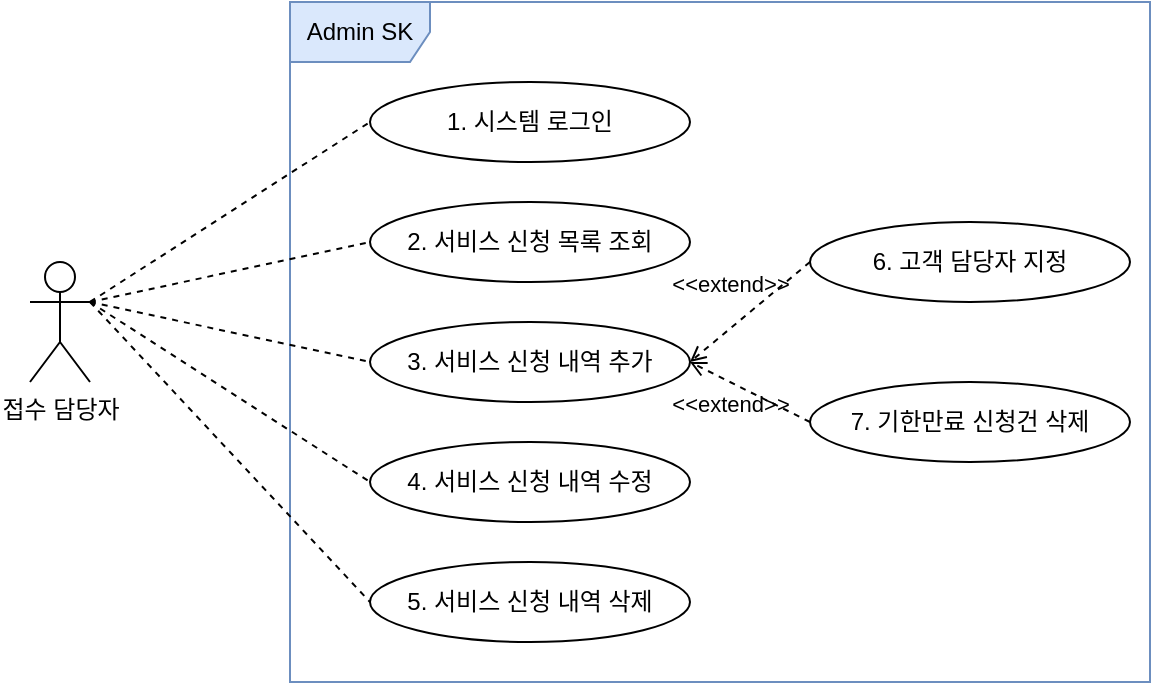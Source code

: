 <mxfile version="26.0.6" pages="5">
  <diagram name="Usecase View" id="MFeMuujkZlr-UnoAfD4O">
    <mxGraphModel dx="1434" dy="780" grid="1" gridSize="10" guides="1" tooltips="1" connect="1" arrows="1" fold="1" page="1" pageScale="1" pageWidth="827" pageHeight="1169" math="0" shadow="0">
      <root>
        <mxCell id="0" />
        <mxCell id="1" parent="0" />
        <mxCell id="Z395FtZohOBfS0z1VXdY-1" value="접수 담당자" style="shape=umlActor;verticalLabelPosition=bottom;verticalAlign=top;html=1;" vertex="1" parent="1">
          <mxGeometry x="230" y="390" width="30" height="60" as="geometry" />
        </mxCell>
        <mxCell id="Z395FtZohOBfS0z1VXdY-5" value="Admin SK" style="shape=umlFrame;whiteSpace=wrap;html=1;pointerEvents=0;width=70;height=30;fillColor=#dae8fc;strokeColor=#6c8ebf;" vertex="1" parent="1">
          <mxGeometry x="360" y="260" width="430" height="340" as="geometry" />
        </mxCell>
        <mxCell id="Z395FtZohOBfS0z1VXdY-6" value="1. 시스템 로그인" style="ellipse;whiteSpace=wrap;html=1;" vertex="1" parent="1">
          <mxGeometry x="400" y="300" width="160" height="40" as="geometry" />
        </mxCell>
        <mxCell id="Z395FtZohOBfS0z1VXdY-7" value="2. 서비스 신청 목록 조회" style="ellipse;whiteSpace=wrap;html=1;" vertex="1" parent="1">
          <mxGeometry x="400" y="360" width="160" height="40" as="geometry" />
        </mxCell>
        <mxCell id="Z395FtZohOBfS0z1VXdY-8" value="3. 서비스 신청 내역 추가" style="ellipse;whiteSpace=wrap;html=1;" vertex="1" parent="1">
          <mxGeometry x="400" y="420" width="160" height="40" as="geometry" />
        </mxCell>
        <mxCell id="Z395FtZohOBfS0z1VXdY-9" value="4. 서비스 신청 내역 수정" style="ellipse;whiteSpace=wrap;html=1;" vertex="1" parent="1">
          <mxGeometry x="400" y="480" width="160" height="40" as="geometry" />
        </mxCell>
        <mxCell id="Z395FtZohOBfS0z1VXdY-10" value="5. 서비스 신청 내역 삭제" style="ellipse;whiteSpace=wrap;html=1;" vertex="1" parent="1">
          <mxGeometry x="400" y="540" width="160" height="40" as="geometry" />
        </mxCell>
        <mxCell id="Z395FtZohOBfS0z1VXdY-13" value="" style="endArrow=none;endFill=0;endSize=12;html=1;rounded=0;exitX=1;exitY=0.333;exitDx=0;exitDy=0;exitPerimeter=0;entryX=0;entryY=0.5;entryDx=0;entryDy=0;dashed=1;" edge="1" parent="1" source="Z395FtZohOBfS0z1VXdY-1" target="Z395FtZohOBfS0z1VXdY-6">
          <mxGeometry width="160" relative="1" as="geometry">
            <mxPoint x="330" y="400" as="sourcePoint" />
            <mxPoint x="490" y="400" as="targetPoint" />
          </mxGeometry>
        </mxCell>
        <mxCell id="Z395FtZohOBfS0z1VXdY-14" value="" style="endArrow=none;endFill=0;endSize=12;html=1;rounded=0;entryX=0;entryY=0.5;entryDx=0;entryDy=0;dashed=1;" edge="1" parent="1" target="Z395FtZohOBfS0z1VXdY-7">
          <mxGeometry width="160" relative="1" as="geometry">
            <mxPoint x="260" y="410" as="sourcePoint" />
            <mxPoint x="410" y="330" as="targetPoint" />
          </mxGeometry>
        </mxCell>
        <mxCell id="Z395FtZohOBfS0z1VXdY-15" value="" style="endArrow=none;endFill=0;endSize=12;html=1;rounded=0;entryX=0;entryY=0.5;entryDx=0;entryDy=0;dashed=1;" edge="1" parent="1" target="Z395FtZohOBfS0z1VXdY-8">
          <mxGeometry width="160" relative="1" as="geometry">
            <mxPoint x="260" y="410" as="sourcePoint" />
            <mxPoint x="410" y="390" as="targetPoint" />
          </mxGeometry>
        </mxCell>
        <mxCell id="Z395FtZohOBfS0z1VXdY-16" value="" style="endArrow=none;endFill=0;endSize=12;html=1;rounded=0;entryX=0;entryY=0.5;entryDx=0;entryDy=0;dashed=1;" edge="1" parent="1" target="Z395FtZohOBfS0z1VXdY-9">
          <mxGeometry width="160" relative="1" as="geometry">
            <mxPoint x="260" y="410" as="sourcePoint" />
            <mxPoint x="410" y="450" as="targetPoint" />
          </mxGeometry>
        </mxCell>
        <mxCell id="Z395FtZohOBfS0z1VXdY-17" value="" style="endArrow=none;endFill=0;endSize=12;html=1;rounded=0;entryX=0;entryY=0.5;entryDx=0;entryDy=0;exitX=1;exitY=0.333;exitDx=0;exitDy=0;exitPerimeter=0;dashed=1;" edge="1" parent="1" source="Z395FtZohOBfS0z1VXdY-1" target="Z395FtZohOBfS0z1VXdY-10">
          <mxGeometry width="160" relative="1" as="geometry">
            <mxPoint x="270" y="420" as="sourcePoint" />
            <mxPoint x="410" y="510" as="targetPoint" />
          </mxGeometry>
        </mxCell>
        <mxCell id="Z395FtZohOBfS0z1VXdY-18" value="6. 고객 담당자 지정" style="ellipse;whiteSpace=wrap;html=1;" vertex="1" parent="1">
          <mxGeometry x="620" y="370" width="160" height="40" as="geometry" />
        </mxCell>
        <mxCell id="Z395FtZohOBfS0z1VXdY-19" value="&amp;lt;&amp;lt;extend&amp;gt;&amp;gt;" style="html=1;verticalAlign=bottom;labelBackgroundColor=none;endArrow=open;endFill=0;dashed=1;rounded=0;entryX=1;entryY=0.5;entryDx=0;entryDy=0;exitX=0;exitY=0.5;exitDx=0;exitDy=0;" edge="1" parent="1" source="Z395FtZohOBfS0z1VXdY-18" target="Z395FtZohOBfS0z1VXdY-8">
          <mxGeometry x="0.115" y="-10" width="160" relative="1" as="geometry">
            <mxPoint x="330" y="400" as="sourcePoint" />
            <mxPoint x="490" y="400" as="targetPoint" />
            <mxPoint as="offset" />
          </mxGeometry>
        </mxCell>
        <mxCell id="Z395FtZohOBfS0z1VXdY-20" value="7. 기한만료 신청건 삭제" style="ellipse;whiteSpace=wrap;html=1;" vertex="1" parent="1">
          <mxGeometry x="620" y="450" width="160" height="40" as="geometry" />
        </mxCell>
        <mxCell id="Z395FtZohOBfS0z1VXdY-21" value="&amp;lt;&amp;lt;extend&amp;gt;&amp;gt;" style="html=1;verticalAlign=bottom;labelBackgroundColor=none;endArrow=open;endFill=0;dashed=1;rounded=0;exitX=0;exitY=0.5;exitDx=0;exitDy=0;" edge="1" parent="1" source="Z395FtZohOBfS0z1VXdY-20">
          <mxGeometry x="0.067" y="18" width="160" relative="1" as="geometry">
            <mxPoint x="630" y="400" as="sourcePoint" />
            <mxPoint x="560" y="440" as="targetPoint" />
            <mxPoint as="offset" />
          </mxGeometry>
        </mxCell>
      </root>
    </mxGraphModel>
  </diagram>
  <diagram id="q29E-9dJnUKXqh3bT5YC" name="Logical View">
    <mxGraphModel dx="1434" dy="780" grid="1" gridSize="10" guides="1" tooltips="1" connect="1" arrows="1" fold="1" page="1" pageScale="1" pageWidth="827" pageHeight="1169" math="0" shadow="0">
      <root>
        <mxCell id="0" />
        <mxCell id="1" parent="0" />
        <mxCell id="4In0f-Ce5J0_8N-XtgqQ-1" value="Login" style="shape=table;startSize=30;container=1;collapsible=1;childLayout=tableLayout;fixedRows=1;rowLines=0;fontStyle=1;align=center;resizeLast=1;html=1;" parent="1" vertex="1">
          <mxGeometry x="80" y="380" width="180" height="120" as="geometry" />
        </mxCell>
        <mxCell id="4In0f-Ce5J0_8N-XtgqQ-2" value="" style="shape=tableRow;horizontal=0;startSize=0;swimlaneHead=0;swimlaneBody=0;fillColor=none;collapsible=0;dropTarget=0;points=[[0,0.5],[1,0.5]];portConstraint=eastwest;top=0;left=0;right=0;bottom=1;" parent="4In0f-Ce5J0_8N-XtgqQ-1" vertex="1">
          <mxGeometry y="30" width="180" height="30" as="geometry" />
        </mxCell>
        <mxCell id="4In0f-Ce5J0_8N-XtgqQ-3" value="PK" style="shape=partialRectangle;connectable=0;fillColor=none;top=0;left=0;bottom=0;right=0;fontStyle=1;overflow=hidden;whiteSpace=wrap;html=1;" parent="4In0f-Ce5J0_8N-XtgqQ-2" vertex="1">
          <mxGeometry width="30" height="30" as="geometry">
            <mxRectangle width="30" height="30" as="alternateBounds" />
          </mxGeometry>
        </mxCell>
        <mxCell id="4In0f-Ce5J0_8N-XtgqQ-4" value="LoginID" style="shape=partialRectangle;connectable=0;fillColor=none;top=0;left=0;bottom=0;right=0;align=left;spacingLeft=6;fontStyle=5;overflow=hidden;whiteSpace=wrap;html=1;" parent="4In0f-Ce5J0_8N-XtgqQ-2" vertex="1">
          <mxGeometry x="30" width="150" height="30" as="geometry">
            <mxRectangle width="150" height="30" as="alternateBounds" />
          </mxGeometry>
        </mxCell>
        <mxCell id="4In0f-Ce5J0_8N-XtgqQ-5" value="" style="shape=tableRow;horizontal=0;startSize=0;swimlaneHead=0;swimlaneBody=0;fillColor=none;collapsible=0;dropTarget=0;points=[[0,0.5],[1,0.5]];portConstraint=eastwest;top=0;left=0;right=0;bottom=0;" parent="4In0f-Ce5J0_8N-XtgqQ-1" vertex="1">
          <mxGeometry y="60" width="180" height="30" as="geometry" />
        </mxCell>
        <mxCell id="4In0f-Ce5J0_8N-XtgqQ-6" value="" style="shape=partialRectangle;connectable=0;fillColor=none;top=0;left=0;bottom=0;right=0;editable=1;overflow=hidden;whiteSpace=wrap;html=1;" parent="4In0f-Ce5J0_8N-XtgqQ-5" vertex="1">
          <mxGeometry width="30" height="30" as="geometry">
            <mxRectangle width="30" height="30" as="alternateBounds" />
          </mxGeometry>
        </mxCell>
        <mxCell id="4In0f-Ce5J0_8N-XtgqQ-7" value="Password" style="shape=partialRectangle;connectable=0;fillColor=none;top=0;left=0;bottom=0;right=0;align=left;spacingLeft=6;overflow=hidden;whiteSpace=wrap;html=1;" parent="4In0f-Ce5J0_8N-XtgqQ-5" vertex="1">
          <mxGeometry x="30" width="150" height="30" as="geometry">
            <mxRectangle width="150" height="30" as="alternateBounds" />
          </mxGeometry>
        </mxCell>
        <mxCell id="4In0f-Ce5J0_8N-XtgqQ-8" value="" style="shape=tableRow;horizontal=0;startSize=0;swimlaneHead=0;swimlaneBody=0;fillColor=none;collapsible=0;dropTarget=0;points=[[0,0.5],[1,0.5]];portConstraint=eastwest;top=0;left=0;right=0;bottom=0;" parent="4In0f-Ce5J0_8N-XtgqQ-1" vertex="1">
          <mxGeometry y="90" width="180" height="30" as="geometry" />
        </mxCell>
        <mxCell id="4In0f-Ce5J0_8N-XtgqQ-9" value="" style="shape=partialRectangle;connectable=0;fillColor=none;top=0;left=0;bottom=0;right=0;editable=1;overflow=hidden;whiteSpace=wrap;html=1;" parent="4In0f-Ce5J0_8N-XtgqQ-8" vertex="1">
          <mxGeometry width="30" height="30" as="geometry">
            <mxRectangle width="30" height="30" as="alternateBounds" />
          </mxGeometry>
        </mxCell>
        <mxCell id="4In0f-Ce5J0_8N-XtgqQ-10" value="UserName" style="shape=partialRectangle;connectable=0;fillColor=none;top=0;left=0;bottom=0;right=0;align=left;spacingLeft=6;overflow=hidden;whiteSpace=wrap;html=1;" parent="4In0f-Ce5J0_8N-XtgqQ-8" vertex="1">
          <mxGeometry x="30" width="150" height="30" as="geometry">
            <mxRectangle width="150" height="30" as="alternateBounds" />
          </mxGeometry>
        </mxCell>
        <mxCell id="Jsr1yU0PXRroM8CECPKd-1" value="CodeMaster" style="shape=table;startSize=30;container=1;collapsible=1;childLayout=tableLayout;fixedRows=1;rowLines=0;fontStyle=1;align=center;resizeLast=1;html=1;" vertex="1" parent="1">
          <mxGeometry x="340" y="380" width="180" height="90" as="geometry" />
        </mxCell>
        <mxCell id="Jsr1yU0PXRroM8CECPKd-2" value="" style="shape=tableRow;horizontal=0;startSize=0;swimlaneHead=0;swimlaneBody=0;fillColor=none;collapsible=0;dropTarget=0;points=[[0,0.5],[1,0.5]];portConstraint=eastwest;top=0;left=0;right=0;bottom=1;" vertex="1" parent="Jsr1yU0PXRroM8CECPKd-1">
          <mxGeometry y="30" width="180" height="30" as="geometry" />
        </mxCell>
        <mxCell id="Jsr1yU0PXRroM8CECPKd-3" value="PK" style="shape=partialRectangle;connectable=0;fillColor=none;top=0;left=0;bottom=0;right=0;fontStyle=1;overflow=hidden;whiteSpace=wrap;html=1;" vertex="1" parent="Jsr1yU0PXRroM8CECPKd-2">
          <mxGeometry width="30" height="30" as="geometry">
            <mxRectangle width="30" height="30" as="alternateBounds" />
          </mxGeometry>
        </mxCell>
        <mxCell id="Jsr1yU0PXRroM8CECPKd-4" value="CodeCategory" style="shape=partialRectangle;connectable=0;fillColor=none;top=0;left=0;bottom=0;right=0;align=left;spacingLeft=6;fontStyle=5;overflow=hidden;whiteSpace=wrap;html=1;" vertex="1" parent="Jsr1yU0PXRroM8CECPKd-2">
          <mxGeometry x="30" width="150" height="30" as="geometry">
            <mxRectangle width="150" height="30" as="alternateBounds" />
          </mxGeometry>
        </mxCell>
        <mxCell id="Jsr1yU0PXRroM8CECPKd-5" value="" style="shape=tableRow;horizontal=0;startSize=0;swimlaneHead=0;swimlaneBody=0;fillColor=none;collapsible=0;dropTarget=0;points=[[0,0.5],[1,0.5]];portConstraint=eastwest;top=0;left=0;right=0;bottom=0;" vertex="1" parent="Jsr1yU0PXRroM8CECPKd-1">
          <mxGeometry y="60" width="180" height="30" as="geometry" />
        </mxCell>
        <mxCell id="Jsr1yU0PXRroM8CECPKd-6" value="" style="shape=partialRectangle;connectable=0;fillColor=none;top=0;left=0;bottom=0;right=0;editable=1;overflow=hidden;whiteSpace=wrap;html=1;" vertex="1" parent="Jsr1yU0PXRroM8CECPKd-5">
          <mxGeometry width="30" height="30" as="geometry">
            <mxRectangle width="30" height="30" as="alternateBounds" />
          </mxGeometry>
        </mxCell>
        <mxCell id="Jsr1yU0PXRroM8CECPKd-7" value="CategoryName" style="shape=partialRectangle;connectable=0;fillColor=none;top=0;left=0;bottom=0;right=0;align=left;spacingLeft=6;overflow=hidden;whiteSpace=wrap;html=1;" vertex="1" parent="Jsr1yU0PXRroM8CECPKd-5">
          <mxGeometry x="30" width="150" height="30" as="geometry">
            <mxRectangle width="150" height="30" as="alternateBounds" />
          </mxGeometry>
        </mxCell>
        <mxCell id="Jsr1yU0PXRroM8CECPKd-18" value="CodeDetail" style="shape=table;startSize=30;container=1;collapsible=1;childLayout=tableLayout;fixedRows=1;rowLines=0;fontStyle=1;align=center;resizeLast=1;html=1;whiteSpace=wrap;" vertex="1" parent="1">
          <mxGeometry x="580" y="380" width="180" height="150" as="geometry" />
        </mxCell>
        <mxCell id="Jsr1yU0PXRroM8CECPKd-19" value="" style="shape=tableRow;horizontal=0;startSize=0;swimlaneHead=0;swimlaneBody=0;fillColor=none;collapsible=0;dropTarget=0;points=[[0,0.5],[1,0.5]];portConstraint=eastwest;top=0;left=0;right=0;bottom=0;html=1;" vertex="1" parent="Jsr1yU0PXRroM8CECPKd-18">
          <mxGeometry y="30" width="180" height="30" as="geometry" />
        </mxCell>
        <mxCell id="Jsr1yU0PXRroM8CECPKd-20" value="PK" style="shape=partialRectangle;connectable=0;fillColor=none;top=0;left=0;bottom=0;right=0;fontStyle=1;overflow=hidden;html=1;whiteSpace=wrap;" vertex="1" parent="Jsr1yU0PXRroM8CECPKd-19">
          <mxGeometry width="60" height="30" as="geometry">
            <mxRectangle width="60" height="30" as="alternateBounds" />
          </mxGeometry>
        </mxCell>
        <mxCell id="Jsr1yU0PXRroM8CECPKd-21" value="CodeCategory" style="shape=partialRectangle;connectable=0;fillColor=none;top=0;left=0;bottom=0;right=0;align=left;spacingLeft=6;fontStyle=5;overflow=hidden;html=1;whiteSpace=wrap;" vertex="1" parent="Jsr1yU0PXRroM8CECPKd-19">
          <mxGeometry x="60" width="120" height="30" as="geometry">
            <mxRectangle width="120" height="30" as="alternateBounds" />
          </mxGeometry>
        </mxCell>
        <mxCell id="Jsr1yU0PXRroM8CECPKd-22" value="" style="shape=tableRow;horizontal=0;startSize=0;swimlaneHead=0;swimlaneBody=0;fillColor=none;collapsible=0;dropTarget=0;points=[[0,0.5],[1,0.5]];portConstraint=eastwest;top=0;left=0;right=0;bottom=1;html=1;" vertex="1" parent="Jsr1yU0PXRroM8CECPKd-18">
          <mxGeometry y="60" width="180" height="30" as="geometry" />
        </mxCell>
        <mxCell id="Jsr1yU0PXRroM8CECPKd-23" value="PK" style="shape=partialRectangle;connectable=0;fillColor=none;top=0;left=0;bottom=0;right=0;fontStyle=1;overflow=hidden;html=1;whiteSpace=wrap;" vertex="1" parent="Jsr1yU0PXRroM8CECPKd-22">
          <mxGeometry width="60" height="30" as="geometry">
            <mxRectangle width="60" height="30" as="alternateBounds" />
          </mxGeometry>
        </mxCell>
        <mxCell id="Jsr1yU0PXRroM8CECPKd-24" value="CommonCode" style="shape=partialRectangle;connectable=0;fillColor=none;top=0;left=0;bottom=0;right=0;align=left;spacingLeft=6;fontStyle=5;overflow=hidden;html=1;whiteSpace=wrap;" vertex="1" parent="Jsr1yU0PXRroM8CECPKd-22">
          <mxGeometry x="60" width="120" height="30" as="geometry">
            <mxRectangle width="120" height="30" as="alternateBounds" />
          </mxGeometry>
        </mxCell>
        <mxCell id="Jsr1yU0PXRroM8CECPKd-25" value="" style="shape=tableRow;horizontal=0;startSize=0;swimlaneHead=0;swimlaneBody=0;fillColor=none;collapsible=0;dropTarget=0;points=[[0,0.5],[1,0.5]];portConstraint=eastwest;top=0;left=0;right=0;bottom=0;html=1;" vertex="1" parent="Jsr1yU0PXRroM8CECPKd-18">
          <mxGeometry y="90" width="180" height="30" as="geometry" />
        </mxCell>
        <mxCell id="Jsr1yU0PXRroM8CECPKd-26" value="" style="shape=partialRectangle;connectable=0;fillColor=none;top=0;left=0;bottom=0;right=0;editable=1;overflow=hidden;html=1;whiteSpace=wrap;" vertex="1" parent="Jsr1yU0PXRroM8CECPKd-25">
          <mxGeometry width="60" height="30" as="geometry">
            <mxRectangle width="60" height="30" as="alternateBounds" />
          </mxGeometry>
        </mxCell>
        <mxCell id="Jsr1yU0PXRroM8CECPKd-27" value="CodeValue" style="shape=partialRectangle;connectable=0;fillColor=none;top=0;left=0;bottom=0;right=0;align=left;spacingLeft=6;overflow=hidden;html=1;whiteSpace=wrap;" vertex="1" parent="Jsr1yU0PXRroM8CECPKd-25">
          <mxGeometry x="60" width="120" height="30" as="geometry">
            <mxRectangle width="120" height="30" as="alternateBounds" />
          </mxGeometry>
        </mxCell>
        <mxCell id="Jsr1yU0PXRroM8CECPKd-28" value="" style="shape=tableRow;horizontal=0;startSize=0;swimlaneHead=0;swimlaneBody=0;fillColor=none;collapsible=0;dropTarget=0;points=[[0,0.5],[1,0.5]];portConstraint=eastwest;top=0;left=0;right=0;bottom=0;html=1;" vertex="1" parent="Jsr1yU0PXRroM8CECPKd-18">
          <mxGeometry y="120" width="180" height="30" as="geometry" />
        </mxCell>
        <mxCell id="Jsr1yU0PXRroM8CECPKd-29" value="" style="shape=partialRectangle;connectable=0;fillColor=none;top=0;left=0;bottom=0;right=0;editable=1;overflow=hidden;html=1;whiteSpace=wrap;" vertex="1" parent="Jsr1yU0PXRroM8CECPKd-28">
          <mxGeometry width="60" height="30" as="geometry">
            <mxRectangle width="60" height="30" as="alternateBounds" />
          </mxGeometry>
        </mxCell>
        <mxCell id="Jsr1yU0PXRroM8CECPKd-30" value="CodeDescription" style="shape=partialRectangle;connectable=0;fillColor=none;top=0;left=0;bottom=0;right=0;align=left;spacingLeft=6;overflow=hidden;html=1;whiteSpace=wrap;" vertex="1" parent="Jsr1yU0PXRroM8CECPKd-28">
          <mxGeometry x="60" width="120" height="30" as="geometry">
            <mxRectangle width="120" height="30" as="alternateBounds" />
          </mxGeometry>
        </mxCell>
        <mxCell id="Jsr1yU0PXRroM8CECPKd-33" value="" style="edgeStyle=entityRelationEdgeStyle;fontSize=12;html=1;endArrow=ERoneToMany;rounded=0;exitX=0.994;exitY=0.144;exitDx=0;exitDy=0;exitPerimeter=0;entryX=0;entryY=0.5;entryDx=0;entryDy=0;" edge="1" parent="1" source="Jsr1yU0PXRroM8CECPKd-1" target="Jsr1yU0PXRroM8CECPKd-19">
          <mxGeometry width="100" height="100" relative="1" as="geometry">
            <mxPoint x="360" y="450" as="sourcePoint" />
            <mxPoint x="460" y="350" as="targetPoint" />
          </mxGeometry>
        </mxCell>
        <mxCell id="Jsr1yU0PXRroM8CECPKd-34" value="CustomerServiceRequest" style="shape=table;startSize=30;container=1;collapsible=1;childLayout=tableLayout;fixedRows=1;rowLines=0;fontStyle=1;align=center;resizeLast=1;html=1;" vertex="1" parent="1">
          <mxGeometry x="70" y="90" width="180" height="240" as="geometry" />
        </mxCell>
        <mxCell id="Jsr1yU0PXRroM8CECPKd-35" value="" style="shape=tableRow;horizontal=0;startSize=0;swimlaneHead=0;swimlaneBody=0;fillColor=none;collapsible=0;dropTarget=0;points=[[0,0.5],[1,0.5]];portConstraint=eastwest;top=0;left=0;right=0;bottom=1;" vertex="1" parent="Jsr1yU0PXRroM8CECPKd-34">
          <mxGeometry y="30" width="180" height="30" as="geometry" />
        </mxCell>
        <mxCell id="Jsr1yU0PXRroM8CECPKd-36" value="PK" style="shape=partialRectangle;connectable=0;fillColor=none;top=0;left=0;bottom=0;right=0;fontStyle=1;overflow=hidden;whiteSpace=wrap;html=1;" vertex="1" parent="Jsr1yU0PXRroM8CECPKd-35">
          <mxGeometry width="30" height="30" as="geometry">
            <mxRectangle width="30" height="30" as="alternateBounds" />
          </mxGeometry>
        </mxCell>
        <mxCell id="Jsr1yU0PXRroM8CECPKd-37" value="ID" style="shape=partialRectangle;connectable=0;fillColor=none;top=0;left=0;bottom=0;right=0;align=left;spacingLeft=6;fontStyle=5;overflow=hidden;whiteSpace=wrap;html=1;" vertex="1" parent="Jsr1yU0PXRroM8CECPKd-35">
          <mxGeometry x="30" width="150" height="30" as="geometry">
            <mxRectangle width="150" height="30" as="alternateBounds" />
          </mxGeometry>
        </mxCell>
        <mxCell id="Jsr1yU0PXRroM8CECPKd-38" value="" style="shape=tableRow;horizontal=0;startSize=0;swimlaneHead=0;swimlaneBody=0;fillColor=none;collapsible=0;dropTarget=0;points=[[0,0.5],[1,0.5]];portConstraint=eastwest;top=0;left=0;right=0;bottom=0;" vertex="1" parent="Jsr1yU0PXRroM8CECPKd-34">
          <mxGeometry y="60" width="180" height="30" as="geometry" />
        </mxCell>
        <mxCell id="Jsr1yU0PXRroM8CECPKd-39" value="" style="shape=partialRectangle;connectable=0;fillColor=none;top=0;left=0;bottom=0;right=0;editable=1;overflow=hidden;whiteSpace=wrap;html=1;" vertex="1" parent="Jsr1yU0PXRroM8CECPKd-38">
          <mxGeometry width="30" height="30" as="geometry">
            <mxRectangle width="30" height="30" as="alternateBounds" />
          </mxGeometry>
        </mxCell>
        <mxCell id="Jsr1yU0PXRroM8CECPKd-40" value="CustomerName" style="shape=partialRectangle;connectable=0;fillColor=none;top=0;left=0;bottom=0;right=0;align=left;spacingLeft=6;overflow=hidden;whiteSpace=wrap;html=1;" vertex="1" parent="Jsr1yU0PXRroM8CECPKd-38">
          <mxGeometry x="30" width="150" height="30" as="geometry">
            <mxRectangle width="150" height="30" as="alternateBounds" />
          </mxGeometry>
        </mxCell>
        <mxCell id="Jsr1yU0PXRroM8CECPKd-41" value="" style="shape=tableRow;horizontal=0;startSize=0;swimlaneHead=0;swimlaneBody=0;fillColor=none;collapsible=0;dropTarget=0;points=[[0,0.5],[1,0.5]];portConstraint=eastwest;top=0;left=0;right=0;bottom=0;" vertex="1" parent="Jsr1yU0PXRroM8CECPKd-34">
          <mxGeometry y="90" width="180" height="30" as="geometry" />
        </mxCell>
        <mxCell id="Jsr1yU0PXRroM8CECPKd-42" value="" style="shape=partialRectangle;connectable=0;fillColor=none;top=0;left=0;bottom=0;right=0;editable=1;overflow=hidden;whiteSpace=wrap;html=1;" vertex="1" parent="Jsr1yU0PXRroM8CECPKd-41">
          <mxGeometry width="30" height="30" as="geometry">
            <mxRectangle width="30" height="30" as="alternateBounds" />
          </mxGeometry>
        </mxCell>
        <mxCell id="Jsr1yU0PXRroM8CECPKd-43" value="CustomerMobile" style="shape=partialRectangle;connectable=0;fillColor=none;top=0;left=0;bottom=0;right=0;align=left;spacingLeft=6;overflow=hidden;whiteSpace=wrap;html=1;" vertex="1" parent="Jsr1yU0PXRroM8CECPKd-41">
          <mxGeometry x="30" width="150" height="30" as="geometry">
            <mxRectangle width="150" height="30" as="alternateBounds" />
          </mxGeometry>
        </mxCell>
        <mxCell id="Jsr1yU0PXRroM8CECPKd-44" value="" style="shape=tableRow;horizontal=0;startSize=0;swimlaneHead=0;swimlaneBody=0;fillColor=none;collapsible=0;dropTarget=0;points=[[0,0.5],[1,0.5]];portConstraint=eastwest;top=0;left=0;right=0;bottom=0;" vertex="1" parent="Jsr1yU0PXRroM8CECPKd-34">
          <mxGeometry y="120" width="180" height="30" as="geometry" />
        </mxCell>
        <mxCell id="Jsr1yU0PXRroM8CECPKd-45" value="" style="shape=partialRectangle;connectable=0;fillColor=none;top=0;left=0;bottom=0;right=0;editable=1;overflow=hidden;whiteSpace=wrap;html=1;" vertex="1" parent="Jsr1yU0PXRroM8CECPKd-44">
          <mxGeometry width="30" height="30" as="geometry">
            <mxRectangle width="30" height="30" as="alternateBounds" />
          </mxGeometry>
        </mxCell>
        <mxCell id="Jsr1yU0PXRroM8CECPKd-46" value="RequestDescription" style="shape=partialRectangle;connectable=0;fillColor=none;top=0;left=0;bottom=0;right=0;align=left;spacingLeft=6;overflow=hidden;whiteSpace=wrap;html=1;" vertex="1" parent="Jsr1yU0PXRroM8CECPKd-44">
          <mxGeometry x="30" width="150" height="30" as="geometry">
            <mxRectangle width="150" height="30" as="alternateBounds" />
          </mxGeometry>
        </mxCell>
        <mxCell id="Jsr1yU0PXRroM8CECPKd-47" value="" style="shape=tableRow;horizontal=0;startSize=0;swimlaneHead=0;swimlaneBody=0;fillColor=none;collapsible=0;dropTarget=0;points=[[0,0.5],[1,0.5]];portConstraint=eastwest;top=0;left=0;right=0;bottom=0;" vertex="1" parent="Jsr1yU0PXRroM8CECPKd-34">
          <mxGeometry y="150" width="180" height="30" as="geometry" />
        </mxCell>
        <mxCell id="Jsr1yU0PXRroM8CECPKd-48" value="" style="shape=partialRectangle;connectable=0;fillColor=none;top=0;left=0;bottom=0;right=0;editable=1;overflow=hidden;" vertex="1" parent="Jsr1yU0PXRroM8CECPKd-47">
          <mxGeometry width="30" height="30" as="geometry">
            <mxRectangle width="30" height="30" as="alternateBounds" />
          </mxGeometry>
        </mxCell>
        <mxCell id="Jsr1yU0PXRroM8CECPKd-49" value="CustomerItemCode" style="shape=partialRectangle;connectable=0;fillColor=none;top=0;left=0;bottom=0;right=0;align=left;spacingLeft=6;overflow=hidden;" vertex="1" parent="Jsr1yU0PXRroM8CECPKd-47">
          <mxGeometry x="30" width="150" height="30" as="geometry">
            <mxRectangle width="150" height="30" as="alternateBounds" />
          </mxGeometry>
        </mxCell>
        <mxCell id="Jsr1yU0PXRroM8CECPKd-55" value="" style="shape=tableRow;horizontal=0;startSize=0;swimlaneHead=0;swimlaneBody=0;fillColor=none;collapsible=0;dropTarget=0;points=[[0,0.5],[1,0.5]];portConstraint=eastwest;top=0;left=0;right=0;bottom=0;" vertex="1" parent="Jsr1yU0PXRroM8CECPKd-34">
          <mxGeometry y="180" width="180" height="30" as="geometry" />
        </mxCell>
        <mxCell id="Jsr1yU0PXRroM8CECPKd-56" value="" style="shape=partialRectangle;connectable=0;fillColor=none;top=0;left=0;bottom=0;right=0;editable=1;overflow=hidden;" vertex="1" parent="Jsr1yU0PXRroM8CECPKd-55">
          <mxGeometry width="30" height="30" as="geometry">
            <mxRectangle width="30" height="30" as="alternateBounds" />
          </mxGeometry>
        </mxCell>
        <mxCell id="Jsr1yU0PXRroM8CECPKd-57" value="ItemAmount" style="shape=partialRectangle;connectable=0;fillColor=none;top=0;left=0;bottom=0;right=0;align=left;spacingLeft=6;overflow=hidden;" vertex="1" parent="Jsr1yU0PXRroM8CECPKd-55">
          <mxGeometry x="30" width="150" height="30" as="geometry">
            <mxRectangle width="150" height="30" as="alternateBounds" />
          </mxGeometry>
        </mxCell>
        <mxCell id="Jsr1yU0PXRroM8CECPKd-58" value="" style="shape=tableRow;horizontal=0;startSize=0;swimlaneHead=0;swimlaneBody=0;fillColor=none;collapsible=0;dropTarget=0;points=[[0,0.5],[1,0.5]];portConstraint=eastwest;top=0;left=0;right=0;bottom=0;" vertex="1" parent="Jsr1yU0PXRroM8CECPKd-34">
          <mxGeometry y="210" width="180" height="30" as="geometry" />
        </mxCell>
        <mxCell id="Jsr1yU0PXRroM8CECPKd-59" value="" style="shape=partialRectangle;connectable=0;fillColor=none;top=0;left=0;bottom=0;right=0;editable=1;overflow=hidden;" vertex="1" parent="Jsr1yU0PXRroM8CECPKd-58">
          <mxGeometry width="30" height="30" as="geometry">
            <mxRectangle width="30" height="30" as="alternateBounds" />
          </mxGeometry>
        </mxCell>
        <mxCell id="Jsr1yU0PXRroM8CECPKd-60" value="RequestStatus" style="shape=partialRectangle;connectable=0;fillColor=none;top=0;left=0;bottom=0;right=0;align=left;spacingLeft=6;overflow=hidden;" vertex="1" parent="Jsr1yU0PXRroM8CECPKd-58">
          <mxGeometry x="30" width="150" height="30" as="geometry">
            <mxRectangle width="150" height="30" as="alternateBounds" />
          </mxGeometry>
        </mxCell>
        <mxCell id="Jsr1yU0PXRroM8CECPKd-62" value="CustomerServiceAgent" style="shape=table;startSize=30;container=1;collapsible=1;childLayout=tableLayout;fixedRows=1;rowLines=0;fontStyle=1;align=center;resizeLast=1;html=1;" vertex="1" parent="1">
          <mxGeometry x="600" y="90" width="180" height="150" as="geometry" />
        </mxCell>
        <mxCell id="Jsr1yU0PXRroM8CECPKd-63" value="" style="shape=tableRow;horizontal=0;startSize=0;swimlaneHead=0;swimlaneBody=0;fillColor=none;collapsible=0;dropTarget=0;points=[[0,0.5],[1,0.5]];portConstraint=eastwest;top=0;left=0;right=0;bottom=1;" vertex="1" parent="Jsr1yU0PXRroM8CECPKd-62">
          <mxGeometry y="30" width="180" height="30" as="geometry" />
        </mxCell>
        <mxCell id="Jsr1yU0PXRroM8CECPKd-64" value="PK" style="shape=partialRectangle;connectable=0;fillColor=none;top=0;left=0;bottom=0;right=0;fontStyle=1;overflow=hidden;whiteSpace=wrap;html=1;" vertex="1" parent="Jsr1yU0PXRroM8CECPKd-63">
          <mxGeometry width="30" height="30" as="geometry">
            <mxRectangle width="30" height="30" as="alternateBounds" />
          </mxGeometry>
        </mxCell>
        <mxCell id="Jsr1yU0PXRroM8CECPKd-65" value="AgentID" style="shape=partialRectangle;connectable=0;fillColor=none;top=0;left=0;bottom=0;right=0;align=left;spacingLeft=6;fontStyle=5;overflow=hidden;whiteSpace=wrap;html=1;" vertex="1" parent="Jsr1yU0PXRroM8CECPKd-63">
          <mxGeometry x="30" width="150" height="30" as="geometry">
            <mxRectangle width="150" height="30" as="alternateBounds" />
          </mxGeometry>
        </mxCell>
        <mxCell id="Jsr1yU0PXRroM8CECPKd-66" value="" style="shape=tableRow;horizontal=0;startSize=0;swimlaneHead=0;swimlaneBody=0;fillColor=none;collapsible=0;dropTarget=0;points=[[0,0.5],[1,0.5]];portConstraint=eastwest;top=0;left=0;right=0;bottom=0;" vertex="1" parent="Jsr1yU0PXRroM8CECPKd-62">
          <mxGeometry y="60" width="180" height="30" as="geometry" />
        </mxCell>
        <mxCell id="Jsr1yU0PXRroM8CECPKd-67" value="" style="shape=partialRectangle;connectable=0;fillColor=none;top=0;left=0;bottom=0;right=0;editable=1;overflow=hidden;whiteSpace=wrap;html=1;" vertex="1" parent="Jsr1yU0PXRroM8CECPKd-66">
          <mxGeometry width="30" height="30" as="geometry">
            <mxRectangle width="30" height="30" as="alternateBounds" />
          </mxGeometry>
        </mxCell>
        <mxCell id="Jsr1yU0PXRroM8CECPKd-68" value="AgentName" style="shape=partialRectangle;connectable=0;fillColor=none;top=0;left=0;bottom=0;right=0;align=left;spacingLeft=6;overflow=hidden;whiteSpace=wrap;html=1;" vertex="1" parent="Jsr1yU0PXRroM8CECPKd-66">
          <mxGeometry x="30" width="150" height="30" as="geometry">
            <mxRectangle width="150" height="30" as="alternateBounds" />
          </mxGeometry>
        </mxCell>
        <mxCell id="Jsr1yU0PXRroM8CECPKd-69" value="" style="shape=tableRow;horizontal=0;startSize=0;swimlaneHead=0;swimlaneBody=0;fillColor=none;collapsible=0;dropTarget=0;points=[[0,0.5],[1,0.5]];portConstraint=eastwest;top=0;left=0;right=0;bottom=0;" vertex="1" parent="Jsr1yU0PXRroM8CECPKd-62">
          <mxGeometry y="90" width="180" height="30" as="geometry" />
        </mxCell>
        <mxCell id="Jsr1yU0PXRroM8CECPKd-70" value="" style="shape=partialRectangle;connectable=0;fillColor=none;top=0;left=0;bottom=0;right=0;editable=1;overflow=hidden;whiteSpace=wrap;html=1;" vertex="1" parent="Jsr1yU0PXRroM8CECPKd-69">
          <mxGeometry width="30" height="30" as="geometry">
            <mxRectangle width="30" height="30" as="alternateBounds" />
          </mxGeometry>
        </mxCell>
        <mxCell id="Jsr1yU0PXRroM8CECPKd-71" value="AgentRegionCode" style="shape=partialRectangle;connectable=0;fillColor=none;top=0;left=0;bottom=0;right=0;align=left;spacingLeft=6;overflow=hidden;whiteSpace=wrap;html=1;" vertex="1" parent="Jsr1yU0PXRroM8CECPKd-69">
          <mxGeometry x="30" width="150" height="30" as="geometry">
            <mxRectangle width="150" height="30" as="alternateBounds" />
          </mxGeometry>
        </mxCell>
        <mxCell id="Jsr1yU0PXRroM8CECPKd-72" value="" style="shape=tableRow;horizontal=0;startSize=0;swimlaneHead=0;swimlaneBody=0;fillColor=none;collapsible=0;dropTarget=0;points=[[0,0.5],[1,0.5]];portConstraint=eastwest;top=0;left=0;right=0;bottom=0;" vertex="1" parent="Jsr1yU0PXRroM8CECPKd-62">
          <mxGeometry y="120" width="180" height="30" as="geometry" />
        </mxCell>
        <mxCell id="Jsr1yU0PXRroM8CECPKd-73" value="" style="shape=partialRectangle;connectable=0;fillColor=none;top=0;left=0;bottom=0;right=0;editable=1;overflow=hidden;whiteSpace=wrap;html=1;" vertex="1" parent="Jsr1yU0PXRroM8CECPKd-72">
          <mxGeometry width="30" height="30" as="geometry">
            <mxRectangle width="30" height="30" as="alternateBounds" />
          </mxGeometry>
        </mxCell>
        <mxCell id="Jsr1yU0PXRroM8CECPKd-74" value="AgentIcon" style="shape=partialRectangle;connectable=0;fillColor=none;top=0;left=0;bottom=0;right=0;align=left;spacingLeft=6;overflow=hidden;whiteSpace=wrap;html=1;" vertex="1" parent="Jsr1yU0PXRroM8CECPKd-72">
          <mxGeometry x="30" width="150" height="30" as="geometry">
            <mxRectangle width="150" height="30" as="alternateBounds" />
          </mxGeometry>
        </mxCell>
        <mxCell id="Jsr1yU0PXRroM8CECPKd-84" value="ServiceRequestAgentMapping" style="shape=table;startSize=30;container=1;collapsible=1;childLayout=tableLayout;fixedRows=1;rowLines=0;fontStyle=1;align=center;resizeLast=1;html=1;whiteSpace=wrap;" vertex="1" parent="1">
          <mxGeometry x="320" y="90" width="220" height="120" as="geometry" />
        </mxCell>
        <mxCell id="Jsr1yU0PXRroM8CECPKd-85" value="" style="shape=tableRow;horizontal=0;startSize=0;swimlaneHead=0;swimlaneBody=0;fillColor=none;collapsible=0;dropTarget=0;points=[[0,0.5],[1,0.5]];portConstraint=eastwest;top=0;left=0;right=0;bottom=0;html=1;" vertex="1" parent="Jsr1yU0PXRroM8CECPKd-84">
          <mxGeometry y="30" width="220" height="30" as="geometry" />
        </mxCell>
        <mxCell id="Jsr1yU0PXRroM8CECPKd-86" value="PK,FK1" style="shape=partialRectangle;connectable=0;fillColor=none;top=0;left=0;bottom=0;right=0;fontStyle=1;overflow=hidden;html=1;whiteSpace=wrap;" vertex="1" parent="Jsr1yU0PXRroM8CECPKd-85">
          <mxGeometry width="60" height="30" as="geometry">
            <mxRectangle width="60" height="30" as="alternateBounds" />
          </mxGeometry>
        </mxCell>
        <mxCell id="Jsr1yU0PXRroM8CECPKd-87" value="ID" style="shape=partialRectangle;connectable=0;fillColor=none;top=0;left=0;bottom=0;right=0;align=left;spacingLeft=6;fontStyle=5;overflow=hidden;html=1;whiteSpace=wrap;" vertex="1" parent="Jsr1yU0PXRroM8CECPKd-85">
          <mxGeometry x="60" width="160" height="30" as="geometry">
            <mxRectangle width="160" height="30" as="alternateBounds" />
          </mxGeometry>
        </mxCell>
        <mxCell id="Jsr1yU0PXRroM8CECPKd-88" value="" style="shape=tableRow;horizontal=0;startSize=0;swimlaneHead=0;swimlaneBody=0;fillColor=none;collapsible=0;dropTarget=0;points=[[0,0.5],[1,0.5]];portConstraint=eastwest;top=0;left=0;right=0;bottom=1;html=1;" vertex="1" parent="Jsr1yU0PXRroM8CECPKd-84">
          <mxGeometry y="60" width="220" height="30" as="geometry" />
        </mxCell>
        <mxCell id="Jsr1yU0PXRroM8CECPKd-89" value="PK,FK2" style="shape=partialRectangle;connectable=0;fillColor=none;top=0;left=0;bottom=0;right=0;fontStyle=1;overflow=hidden;html=1;whiteSpace=wrap;" vertex="1" parent="Jsr1yU0PXRroM8CECPKd-88">
          <mxGeometry width="60" height="30" as="geometry">
            <mxRectangle width="60" height="30" as="alternateBounds" />
          </mxGeometry>
        </mxCell>
        <mxCell id="Jsr1yU0PXRroM8CECPKd-90" value="AgentID" style="shape=partialRectangle;connectable=0;fillColor=none;top=0;left=0;bottom=0;right=0;align=left;spacingLeft=6;fontStyle=5;overflow=hidden;html=1;whiteSpace=wrap;" vertex="1" parent="Jsr1yU0PXRroM8CECPKd-88">
          <mxGeometry x="60" width="160" height="30" as="geometry">
            <mxRectangle width="160" height="30" as="alternateBounds" />
          </mxGeometry>
        </mxCell>
        <mxCell id="Jsr1yU0PXRroM8CECPKd-91" value="" style="shape=tableRow;horizontal=0;startSize=0;swimlaneHead=0;swimlaneBody=0;fillColor=none;collapsible=0;dropTarget=0;points=[[0,0.5],[1,0.5]];portConstraint=eastwest;top=0;left=0;right=0;bottom=0;html=1;" vertex="1" parent="Jsr1yU0PXRroM8CECPKd-84">
          <mxGeometry y="90" width="220" height="30" as="geometry" />
        </mxCell>
        <mxCell id="Jsr1yU0PXRroM8CECPKd-92" value="" style="shape=partialRectangle;connectable=0;fillColor=none;top=0;left=0;bottom=0;right=0;editable=1;overflow=hidden;html=1;whiteSpace=wrap;" vertex="1" parent="Jsr1yU0PXRroM8CECPKd-91">
          <mxGeometry width="60" height="30" as="geometry">
            <mxRectangle width="60" height="30" as="alternateBounds" />
          </mxGeometry>
        </mxCell>
        <mxCell id="Jsr1yU0PXRroM8CECPKd-93" value="TaskProgessRate" style="shape=partialRectangle;connectable=0;fillColor=none;top=0;left=0;bottom=0;right=0;align=left;spacingLeft=6;overflow=hidden;html=1;whiteSpace=wrap;" vertex="1" parent="Jsr1yU0PXRroM8CECPKd-91">
          <mxGeometry x="60" width="160" height="30" as="geometry">
            <mxRectangle width="160" height="30" as="alternateBounds" />
          </mxGeometry>
        </mxCell>
        <mxCell id="Jsr1yU0PXRroM8CECPKd-97" value="" style="edgeStyle=entityRelationEdgeStyle;fontSize=12;html=1;endArrow=ERoneToMany;rounded=0;entryX=0;entryY=0.5;entryDx=0;entryDy=0;" edge="1" parent="1" source="Jsr1yU0PXRroM8CECPKd-35" target="Jsr1yU0PXRroM8CECPKd-85">
          <mxGeometry width="100" height="100" relative="1" as="geometry">
            <mxPoint x="529" y="403" as="sourcePoint" />
            <mxPoint x="590" y="435" as="targetPoint" />
          </mxGeometry>
        </mxCell>
        <mxCell id="Jsr1yU0PXRroM8CECPKd-98" value="" style="edgeStyle=entityRelationEdgeStyle;fontSize=12;html=1;endArrow=ERoneToMany;rounded=0;entryX=1;entryY=0.5;entryDx=0;entryDy=0;exitX=0;exitY=0.5;exitDx=0;exitDy=0;" edge="1" parent="1" source="Jsr1yU0PXRroM8CECPKd-63" target="Jsr1yU0PXRroM8CECPKd-88">
          <mxGeometry width="100" height="100" relative="1" as="geometry">
            <mxPoint x="260" y="145" as="sourcePoint" />
            <mxPoint x="330" y="145" as="targetPoint" />
          </mxGeometry>
        </mxCell>
      </root>
    </mxGraphModel>
  </diagram>
  <diagram id="mzlBPYHUxKo9RjyOm7ic" name="Process View">
    <mxGraphModel dx="1434" dy="780" grid="1" gridSize="10" guides="1" tooltips="1" connect="1" arrows="1" fold="1" page="1" pageScale="1" pageWidth="827" pageHeight="1169" math="0" shadow="0">
      <root>
        <mxCell id="0" />
        <mxCell id="1" parent="0" />
      </root>
    </mxGraphModel>
  </diagram>
  <diagram id="GdMDrtInOzuJdfRGL_Pn" name="Implementation View">
    <mxGraphModel dx="1434" dy="780" grid="1" gridSize="10" guides="1" tooltips="1" connect="1" arrows="1" fold="1" page="1" pageScale="1" pageWidth="827" pageHeight="1169" math="0" shadow="0">
      <root>
        <mxCell id="0" />
        <mxCell id="1" parent="0" />
      </root>
    </mxGraphModel>
  </diagram>
  <diagram id="I-M73h_5oSnyWp1cWJpR" name="Deployment View">
    <mxGraphModel dx="1434" dy="780" grid="1" gridSize="10" guides="1" tooltips="1" connect="1" arrows="1" fold="1" page="1" pageScale="1" pageWidth="827" pageHeight="1169" math="0" shadow="0">
      <root>
        <mxCell id="0" />
        <mxCell id="1" parent="0" />
      </root>
    </mxGraphModel>
  </diagram>
</mxfile>
